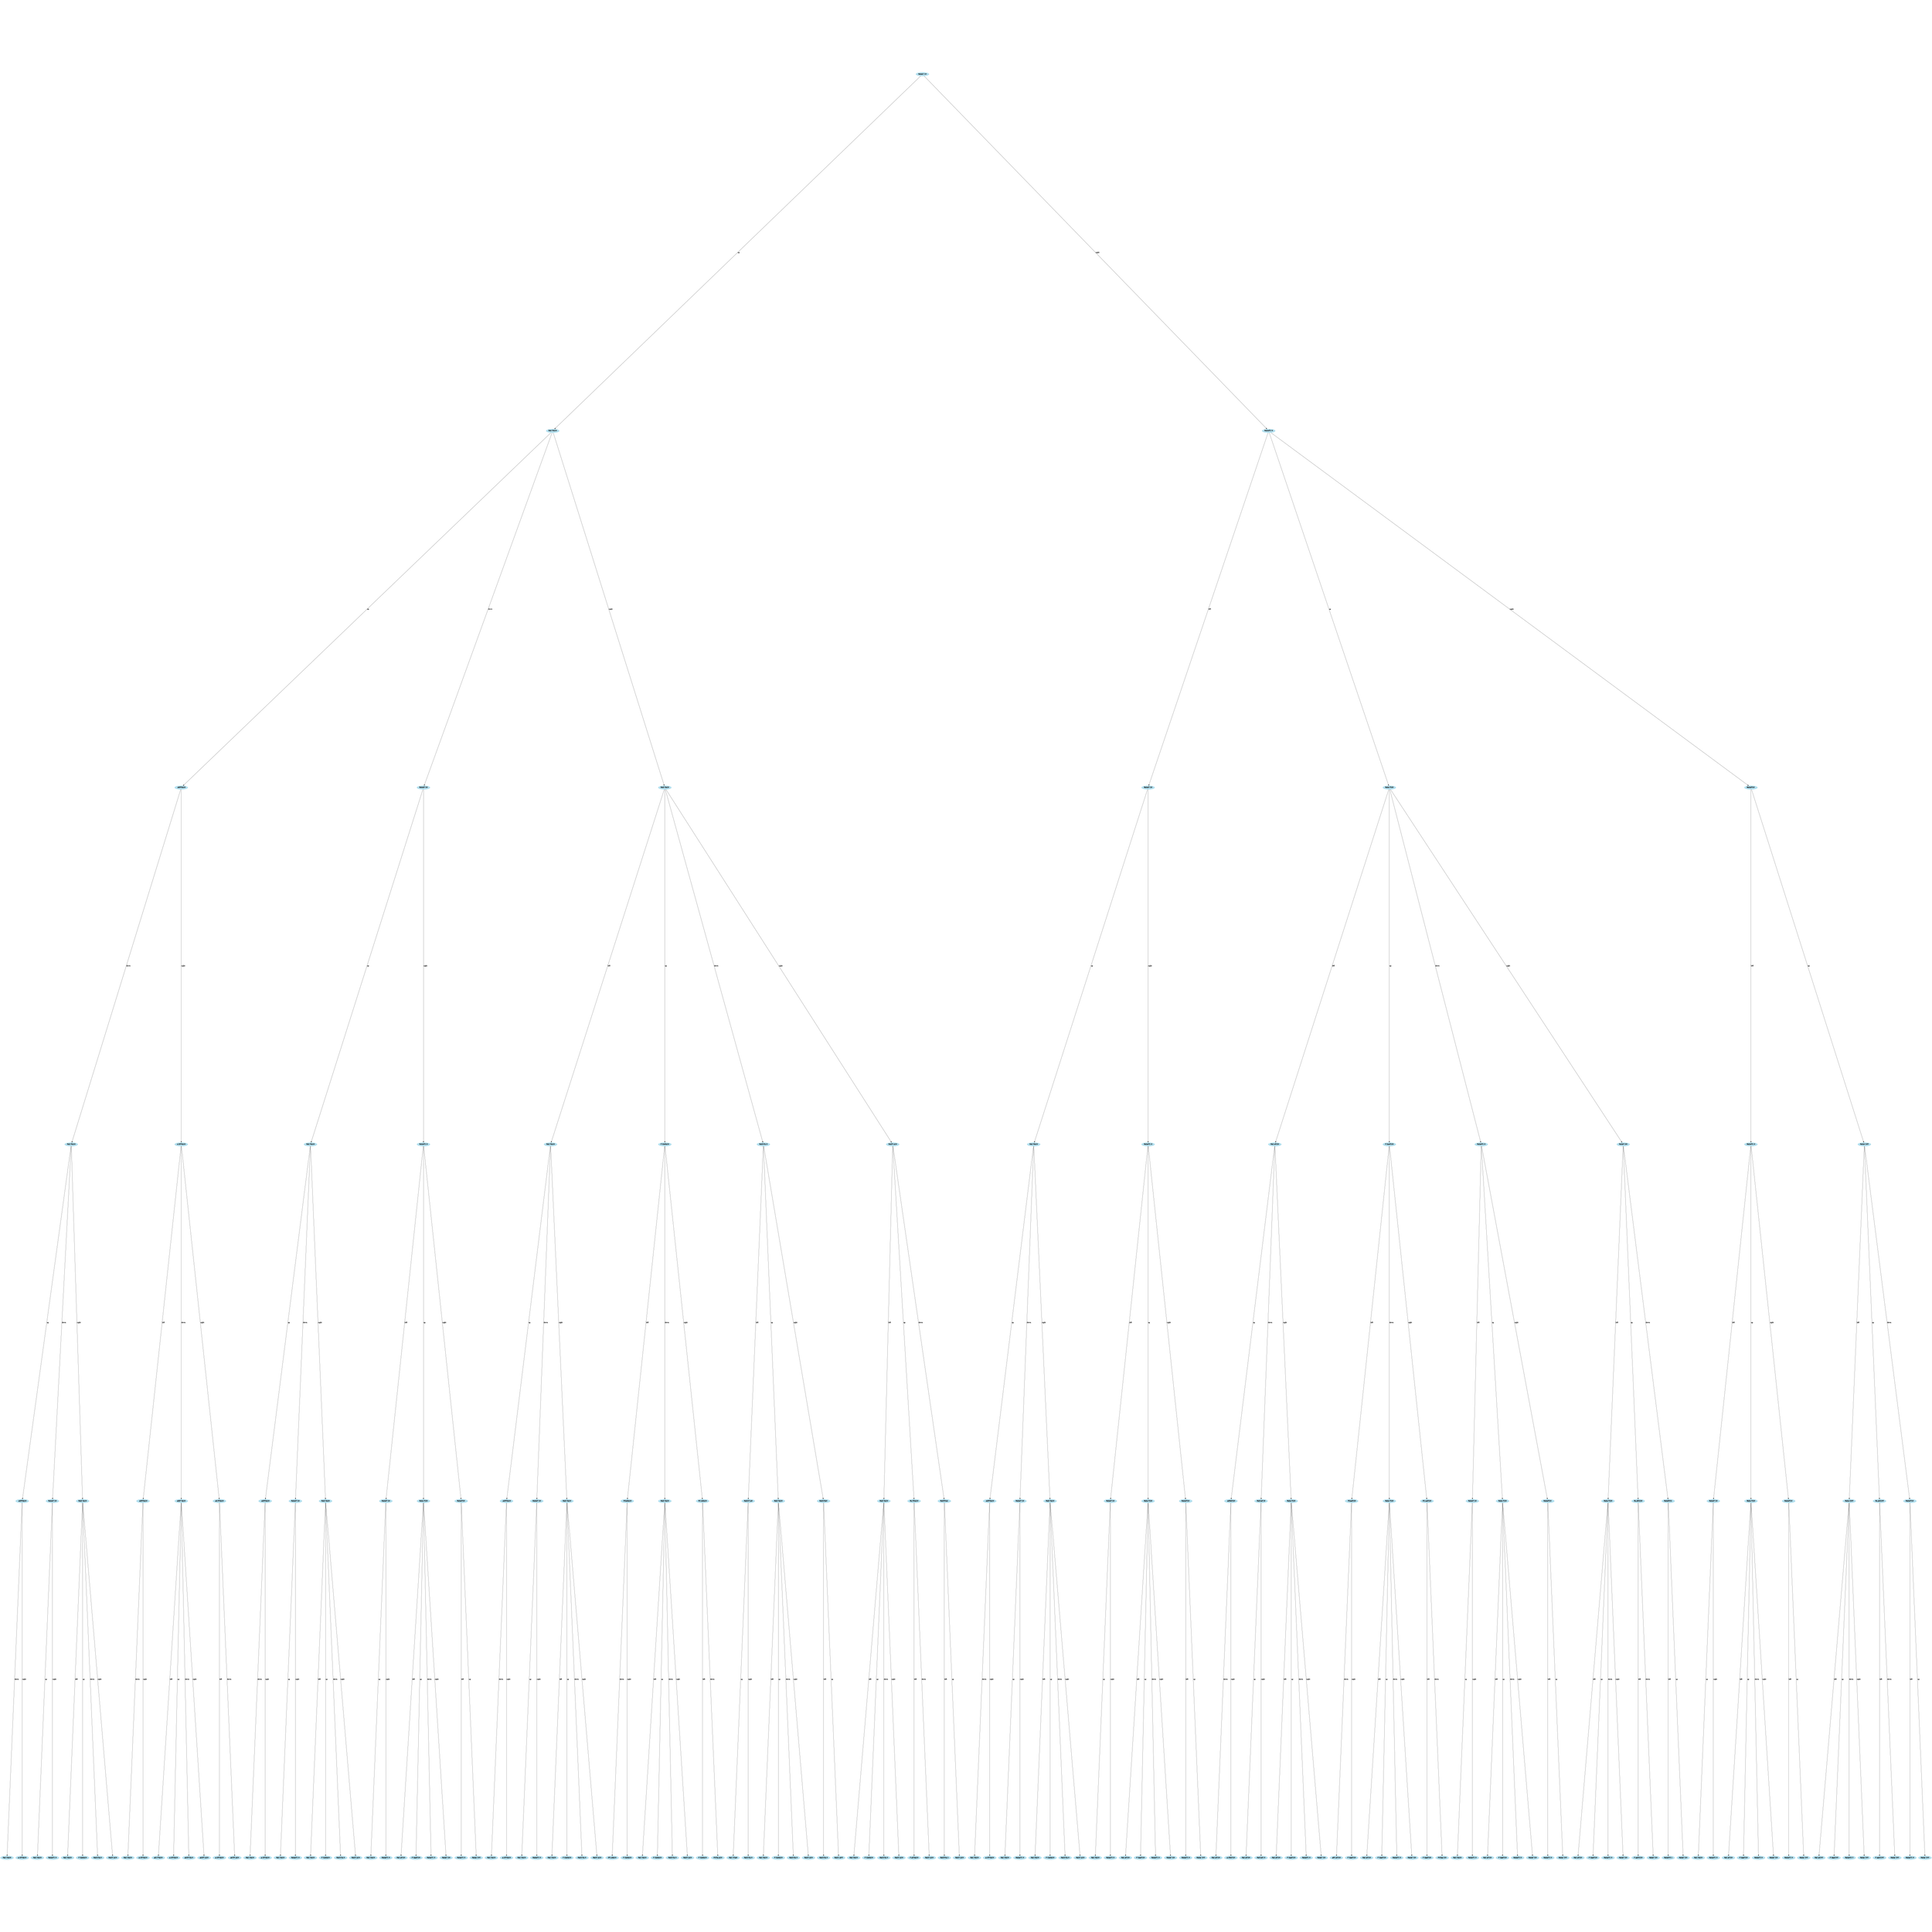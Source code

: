 digraph ai {
graph [	size="40,40",ratio="fill",orientation=portrait ];
node [color=lightblue2, style=filled];
node1 [label="PAKAIT SN" ]
node2 [label="PAK ITASN" ]
node3 [label="PAKAITS N" ]
node4 [label=" AKPITASN" ]
node5 [label="PAKAIT SN" ]
node6 [label="PAKI TASN" ]
node7 [label="PAKAIT SN" ]
node8 [label="PAKA TSIN" ]
node9 [label="PAKAITSN " ]
node10 [label="PAK ITASN" ]
node11 [label="A KPITASN" ]
node12 [label="PAK ITASN" ]
node13 [label="PAKAITS N" ]
node14 [label="PAK ITASN" ]
node15 [label="P KIATASN" ]
node16 [label="PAKISTA N" ]
node17 [label="PAKIT ASN" ]
node18 [label="PAK ITASN" ]
node19 [label="PAKAITS N" ]
node20 [label="PAK ATSIN" ]
node21 [label="P KAATSIN" ]
node22 [label="PAKAITS N" ]
node23 [label="PAKAT SIN" ]
node24 [label="PAKAITS N" ]
node25 [label="PAKAI SNT" ]
node26 [label=" AKPITASN" ]
node27 [label="PAKAIT SN" ]
node28 [label="PAKI TASN" ]
node29 [label=" AKPITASN" ]
node30 [label="AIKP TASN" ]
node31 [label="AK PITASN" ]
node32 [label=" AKPITASN" ]
node33 [label="PAKAIT SN" ]
node34 [label="PAKI TASN" ]
node35 [label="PAKAIT SN" ]
node36 [label="PAKA TSIN" ]
node37 [label="PAKAITSN " ]
node38 [label=" AKPITASN" ]
node39 [label="PAKAIT SN" ]
node40 [label="PAKI TASN" ]
node41 [label=" PKIATASN" ]
node42 [label="PAKI TASN" ]
node43 [label="PK IATASN" ]
node44 [label="PAKIST AN" ]
node45 [label="PAKI TASN" ]
node46 [label="PAKISTAN " ]
node47 [label="PAKI TASN" ]
node48 [label="PA ITKASN" ]
node49 [label="PAKITNAS " ]
node50 [label=" AKPITASN" ]
node51 [label="PAKAIT SN" ]
node52 [label="PAKI TASN" ]
node53 [label="PAKAIT SN" ]
node54 [label="PAKA TSIN" ]
node55 [label="PAKAITSN " ]
node56 [label=" AKPATSIN" ]
node57 [label="PAKSAT IN" ]
node58 [label="PAKA TSIN" ]
node59 [label=" PKAATSIN" ]
node60 [label="PAKA TSIN" ]
node61 [label="PK AATSIN" ]
node62 [label="PAKAIT SN" ]
node63 [label="PAKA TSIN" ]
node64 [label="PAKAITSN " ]
node65 [label="PAKA TSIN" ]
node66 [label="PA ATKSIN" ]
node67 [label="PAKATNSI " ]
node68 [label="PAKAIT SN" ]
node69 [label="PAKA TSIN" ]
node70 [label="PAKAITSN " ]
node71 [label="PAKA ISNT" ]
node72 [label="PA AIKSNT" ]
node73 [label="PAKAITSN " ]
node74 [label="PAK ITASN" ]
node75 [label="A KPITASN" ]
node76 [label="PAK ITASN" ]
node77 [label="PAKAITS N" ]
node78 [label="PAK ITASN" ]
node79 [label="P KIATASN" ]
node80 [label="PAKISTA N" ]
node81 [label="PAKIT ASN" ]
node82 [label="PAK ITASN" ]
node83 [label="A KPITASN" ]
node84 [label="AIK PTASN" ]
node85 [label="A KPITASN" ]
node86 [label="AIKPSTA N" ]
node87 [label="AIKPT ASN" ]
node88 [label="A KPITASN" ]
node89 [label="AKTPI ASN" ]
node90 [label="PAK ITASN" ]
node91 [label="A KPITASN" ]
node92 [label="PAK ITASN" ]
node93 [label="PAKAITS N" ]
node94 [label="PAK ITASN" ]
node95 [label="P KIATASN" ]
node96 [label="PAKISTA N" ]
node97 [label="PAKIT ASN" ]
node98 [label="PAK ITASN" ]
node99 [label="PAKAITS N" ]
node100 [label="PAK ATSIN" ]
node101 [label="P KAATSIN" ]
node102 [label="PAKAITS N" ]
node103 [label="PAKAT SIN" ]
node104 [label="PAKAITS N" ]
node105 [label="PAKAI SNT" ]
node106 [label="PAK ITASN" ]
node107 [label="A KPITASN" ]
node108 [label="PAK ITASN" ]
node109 [label="PAKAITS N" ]
node110 [label="PAK ITASN" ]
node111 [label="P KIATASN" ]
node112 [label="PAKISTA N" ]
node113 [label="PAKIT ASN" ]
node114 [label="IPK ATASN" ]
node115 [label="P KIATASN" ]
node116 [label="PAK ITASN" ]
node117 [label="P KIATASN" ]
node118 [label="PAKISTA N" ]
node119 [label="PAKIT ASN" ]
node120 [label="P KIATASN" ]
node121 [label="PKTIA ASN" ]
node122 [label="PAK STIAN" ]
node123 [label="PAKISTA N" ]
node124 [label="PAK ITASN" ]
node125 [label="P KIATASN" ]
node126 [label="PAKISTA N" ]
node127 [label="PAKIT ASN" ]
node128 [label="PAKISTA N" ]
node129 [label="PAKIS ANT" ]
node130 [label="PAK ITASN" ]
node131 [label="P KIATASN" ]
node132 [label="PAKISTA N" ]
node133 [label="PAKIT ASN" ]
node134 [label="P AITKASN" ]
node135 [label="PAKIT ASN" ]
node136 [label="PAKITNA S" ]
node137 [label="PAKIT ASN" ]
node138 [label="PAK ITASN" ]
node139 [label="A KPITASN" ]
node140 [label="PAK ITASN" ]
node141 [label="PAKAITS N" ]
node142 [label="PAK ITASN" ]
node143 [label="P KIATASN" ]
node144 [label="PAKISTA N" ]
node145 [label="PAKIT ASN" ]
node146 [label="PAK ITASN" ]
node147 [label="PAKAITS N" ]
node148 [label="PAK ATSIN" ]
node149 [label="P KAATSIN" ]
node150 [label="PAKAITS N" ]
node151 [label="PAKAT SIN" ]
node152 [label="PAKAITS N" ]
node153 [label="PAKAI SNT" ]
node154 [label="PAK ATSIN" ]
node155 [label="A KPATSIN" ]
node156 [label="PAK ATSIN" ]
node157 [label="PAKSATI N" ]
node158 [label="PAK ATSIN" ]
node159 [label="P KAATSIN" ]
node160 [label="PAKAITS N" ]
node161 [label="PAKAT SIN" ]
node162 [label="APK ATSIN" ]
node163 [label="P KAATSIN" ]
node164 [label="PAK ATSIN" ]
node165 [label="P KAATSIN" ]
node166 [label="PAKAITS N" ]
node167 [label="PAKAT SIN" ]
node168 [label="P KAATSIN" ]
node169 [label="PKTAA SIN" ]
node170 [label="PAK ITASN" ]
node171 [label="PAKAITS N" ]
node172 [label="PAK ATSIN" ]
node173 [label="P KAATSIN" ]
node174 [label="PAKAITS N" ]
node175 [label="PAKAT SIN" ]
node176 [label="PAKAITS N" ]
node177 [label="PAKAI SNT" ]
node178 [label="PAK ATSIN" ]
node179 [label="P KAATSIN" ]
node180 [label="PAKAITS N" ]
node181 [label="PAKAT SIN" ]
node182 [label="P AATKSIN" ]
node183 [label="PAKAT SIN" ]
node184 [label="PAKATNS I" ]
node185 [label="PAKAT SIN" ]
node186 [label="PAK ITASN" ]
node187 [label="PAKAITS N" ]
node188 [label="PAK ATSIN" ]
node189 [label="P KAATSIN" ]
node190 [label="PAKAITS N" ]
node191 [label="PAKAT SIN" ]
node192 [label="PAKAITS N" ]
node193 [label="PAKAI SNT" ]
node194 [label="PAK AISNT" ]
node195 [label="P KAAISNT" ]
node196 [label="PAKANIS T" ]
node197 [label="PAKAI SNT" ]
node198 [label="P AAIKSNT" ]
node199 [label="PAKAI SNT" ]
node200 [label="PAKAITS N" ]
node201 [label="PAKAI SNT" ]
node1 -> node2 [ label="up"] 
node1 -> node3 [ label="right"] 
node2 -> node4 [ label="up"] 
node2 -> node5 [ label="down"] 
node2 -> node6 [ label="right"] 
node3 -> node7 [ label="left"] 
node3 -> node8 [ label="up"] 
node3 -> node9 [ label="right"] 
node4 -> node10 [ label="down"] 
node4 -> node11 [ label="right"] 
node5 -> node12 [ label="up"] 
node5 -> node13 [ label="right"] 
node6 -> node14 [ label="left"] 
node6 -> node15 [ label="up"] 
node6 -> node16 [ label="down"] 
node6 -> node17 [ label="right"] 
node7 -> node18 [ label="up"] 
node7 -> node19 [ label="right"] 
node8 -> node20 [ label="left"] 
node8 -> node21 [ label="up"] 
node8 -> node22 [ label="down"] 
node8 -> node23 [ label="right"] 
node9 -> node24 [ label="left"] 
node9 -> node25 [ label="up"] 
node10 -> node26 [ label="up"] 
node10 -> node27 [ label="down"] 
node10 -> node28 [ label="right"] 
node11 -> node29 [ label="left"] 
node11 -> node30 [ label="down"] 
node11 -> node31 [ label="right"] 
node12 -> node32 [ label="up"] 
node12 -> node33 [ label="down"] 
node12 -> node34 [ label="right"] 
node13 -> node35 [ label="left"] 
node13 -> node36 [ label="up"] 
node13 -> node37 [ label="right"] 
node14 -> node38 [ label="up"] 
node14 -> node39 [ label="down"] 
node14 -> node40 [ label="right"] 
node15 -> node41 [ label="left"] 
node15 -> node42 [ label="down"] 
node15 -> node43 [ label="right"] 
node16 -> node44 [ label="left"] 
node16 -> node45 [ label="up"] 
node16 -> node46 [ label="right"] 
node17 -> node47 [ label="left"] 
node17 -> node48 [ label="up"] 
node17 -> node49 [ label="down"] 
node18 -> node50 [ label="up"] 
node18 -> node51 [ label="down"] 
node18 -> node52 [ label="right"] 
node19 -> node53 [ label="left"] 
node19 -> node54 [ label="up"] 
node19 -> node55 [ label="right"] 
node20 -> node56 [ label="up"] 
node20 -> node57 [ label="down"] 
node20 -> node58 [ label="right"] 
node21 -> node59 [ label="left"] 
node21 -> node60 [ label="down"] 
node21 -> node61 [ label="right"] 
node22 -> node62 [ label="left"] 
node22 -> node63 [ label="up"] 
node22 -> node64 [ label="right"] 
node23 -> node65 [ label="left"] 
node23 -> node66 [ label="up"] 
node23 -> node67 [ label="down"] 
node24 -> node68 [ label="left"] 
node24 -> node69 [ label="up"] 
node24 -> node70 [ label="right"] 
node25 -> node71 [ label="left"] 
node25 -> node72 [ label="up"] 
node25 -> node73 [ label="down"] 
node26 -> node74 [ label="down"] 
node26 -> node75 [ label="right"] 
node27 -> node76 [ label="up"] 
node27 -> node77 [ label="right"] 
node28 -> node78 [ label="left"] 
node28 -> node79 [ label="up"] 
node28 -> node80 [ label="down"] 
node28 -> node81 [ label="right"] 
node29 -> node82 [ label="down"] 
node29 -> node83 [ label="right"] 
node30 -> node84 [ label="left"] 
node30 -> node85 [ label="up"] 
node30 -> node86 [ label="down"] 
node30 -> node87 [ label="right"] 
node31 -> node88 [ label="left"] 
node31 -> node89 [ label="down"] 
node32 -> node90 [ label="down"] 
node32 -> node91 [ label="right"] 
node33 -> node92 [ label="up"] 
node33 -> node93 [ label="right"] 
node34 -> node94 [ label="left"] 
node34 -> node95 [ label="up"] 
node34 -> node96 [ label="down"] 
node34 -> node97 [ label="right"] 
node35 -> node98 [ label="up"] 
node35 -> node99 [ label="right"] 
node36 -> node100 [ label="left"] 
node36 -> node101 [ label="up"] 
node36 -> node102 [ label="down"] 
node36 -> node103 [ label="right"] 
node37 -> node104 [ label="left"] 
node37 -> node105 [ label="up"] 
node38 -> node106 [ label="down"] 
node38 -> node107 [ label="right"] 
node39 -> node108 [ label="up"] 
node39 -> node109 [ label="right"] 
node40 -> node110 [ label="left"] 
node40 -> node111 [ label="up"] 
node40 -> node112 [ label="down"] 
node40 -> node113 [ label="right"] 
node41 -> node114 [ label="down"] 
node41 -> node115 [ label="right"] 
node42 -> node116 [ label="left"] 
node42 -> node117 [ label="up"] 
node42 -> node118 [ label="down"] 
node42 -> node119 [ label="right"] 
node43 -> node120 [ label="left"] 
node43 -> node121 [ label="down"] 
node44 -> node122 [ label="up"] 
node44 -> node123 [ label="right"] 
node45 -> node124 [ label="left"] 
node45 -> node125 [ label="up"] 
node45 -> node126 [ label="down"] 
node45 -> node127 [ label="right"] 
node46 -> node128 [ label="left"] 
node46 -> node129 [ label="up"] 
node47 -> node130 [ label="left"] 
node47 -> node131 [ label="up"] 
node47 -> node132 [ label="down"] 
node47 -> node133 [ label="right"] 
node48 -> node134 [ label="left"] 
node48 -> node135 [ label="down"] 
node49 -> node136 [ label="left"] 
node49 -> node137 [ label="up"] 
node50 -> node138 [ label="down"] 
node50 -> node139 [ label="right"] 
node51 -> node140 [ label="up"] 
node51 -> node141 [ label="right"] 
node52 -> node142 [ label="left"] 
node52 -> node143 [ label="up"] 
node52 -> node144 [ label="down"] 
node52 -> node145 [ label="right"] 
node53 -> node146 [ label="up"] 
node53 -> node147 [ label="right"] 
node54 -> node148 [ label="left"] 
node54 -> node149 [ label="up"] 
node54 -> node150 [ label="down"] 
node54 -> node151 [ label="right"] 
node55 -> node152 [ label="left"] 
node55 -> node153 [ label="up"] 
node56 -> node154 [ label="down"] 
node56 -> node155 [ label="right"] 
node57 -> node156 [ label="up"] 
node57 -> node157 [ label="right"] 
node58 -> node158 [ label="left"] 
node58 -> node159 [ label="up"] 
node58 -> node160 [ label="down"] 
node58 -> node161 [ label="right"] 
node59 -> node162 [ label="down"] 
node59 -> node163 [ label="right"] 
node60 -> node164 [ label="left"] 
node60 -> node165 [ label="up"] 
node60 -> node166 [ label="down"] 
node60 -> node167 [ label="right"] 
node61 -> node168 [ label="left"] 
node61 -> node169 [ label="down"] 
node62 -> node170 [ label="up"] 
node62 -> node171 [ label="right"] 
node63 -> node172 [ label="left"] 
node63 -> node173 [ label="up"] 
node63 -> node174 [ label="down"] 
node63 -> node175 [ label="right"] 
node64 -> node176 [ label="left"] 
node64 -> node177 [ label="up"] 
node65 -> node178 [ label="left"] 
node65 -> node179 [ label="up"] 
node65 -> node180 [ label="down"] 
node65 -> node181 [ label="right"] 
node66 -> node182 [ label="left"] 
node66 -> node183 [ label="down"] 
node67 -> node184 [ label="left"] 
node67 -> node185 [ label="up"] 
node68 -> node186 [ label="up"] 
node68 -> node187 [ label="right"] 
node69 -> node188 [ label="left"] 
node69 -> node189 [ label="up"] 
node69 -> node190 [ label="down"] 
node69 -> node191 [ label="right"] 
node70 -> node192 [ label="left"] 
node70 -> node193 [ label="up"] 
node71 -> node194 [ label="left"] 
node71 -> node195 [ label="up"] 
node71 -> node196 [ label="down"] 
node71 -> node197 [ label="right"] 
node72 -> node198 [ label="left"] 
node72 -> node199 [ label="down"] 
node73 -> node200 [ label="left"] 
node73 -> node201 [ label="up"] 
}
